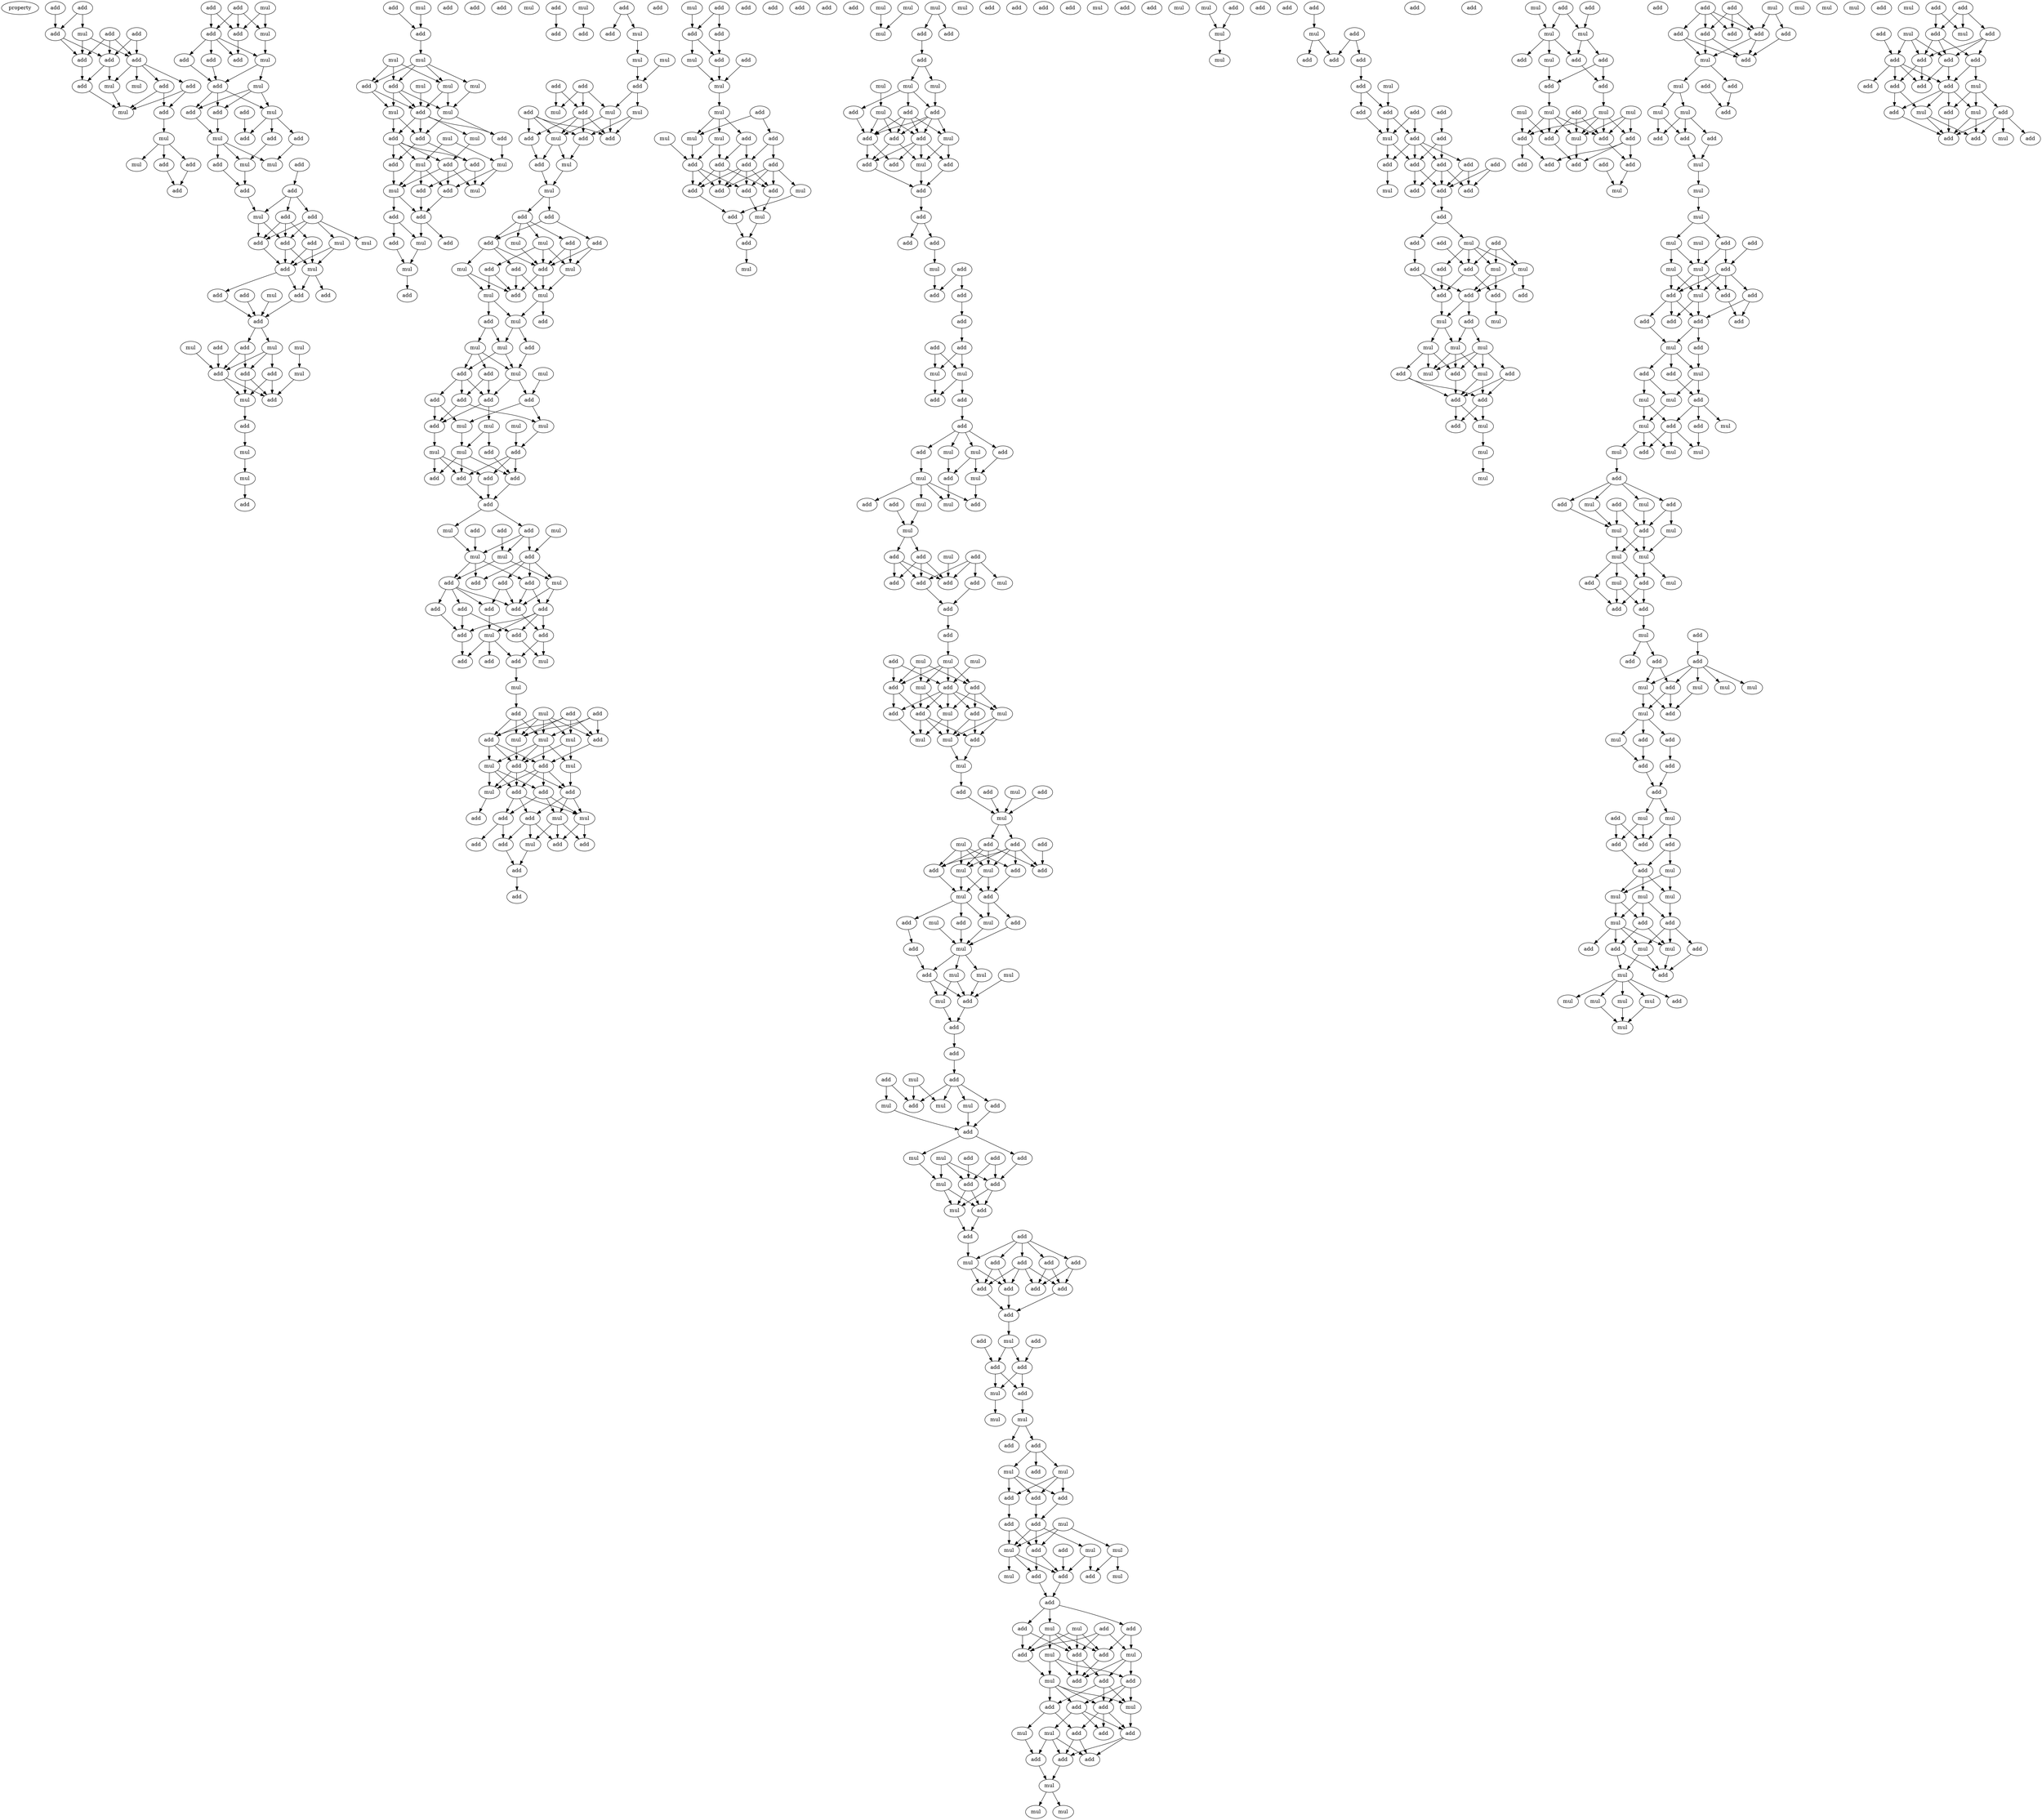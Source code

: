 digraph {
    node [fontcolor=black]
    property [mul=2,lf=1.9]
    0 [ label = add ];
    1 [ label = add ];
    2 [ label = add ];
    3 [ label = add ];
    4 [ label = mul ];
    5 [ label = add ];
    6 [ label = add ];
    7 [ label = add ];
    8 [ label = add ];
    9 [ label = add ];
    10 [ label = mul ];
    11 [ label = add ];
    12 [ label = add ];
    13 [ label = mul ];
    14 [ label = mul ];
    15 [ label = add ];
    16 [ label = mul ];
    17 [ label = mul ];
    18 [ label = add ];
    19 [ label = add ];
    20 [ label = add ];
    21 [ label = add ];
    22 [ label = mul ];
    23 [ label = add ];
    24 [ label = mul ];
    25 [ label = add ];
    26 [ label = add ];
    27 [ label = add ];
    28 [ label = add ];
    29 [ label = add ];
    30 [ label = mul ];
    31 [ label = add ];
    32 [ label = mul ];
    33 [ label = add ];
    34 [ label = add ];
    35 [ label = mul ];
    36 [ label = add ];
    37 [ label = add ];
    38 [ label = add ];
    39 [ label = mul ];
    40 [ label = add ];
    41 [ label = mul ];
    42 [ label = add ];
    43 [ label = add ];
    44 [ label = mul ];
    45 [ label = add ];
    46 [ label = add ];
    47 [ label = add ];
    48 [ label = add ];
    49 [ label = mul ];
    50 [ label = add ];
    51 [ label = mul ];
    52 [ label = mul ];
    53 [ label = add ];
    54 [ label = add ];
    55 [ label = mul ];
    56 [ label = add ];
    57 [ label = add ];
    58 [ label = mul ];
    59 [ label = add ];
    60 [ label = add ];
    61 [ label = add ];
    62 [ label = add ];
    63 [ label = add ];
    64 [ label = mul ];
    65 [ label = mul ];
    66 [ label = mul ];
    67 [ label = add ];
    68 [ label = add ];
    69 [ label = mul ];
    70 [ label = add ];
    71 [ label = add ];
    72 [ label = mul ];
    73 [ label = add ];
    74 [ label = add ];
    75 [ label = mul ];
    76 [ label = add ];
    77 [ label = mul ];
    78 [ label = add ];
    79 [ label = mul ];
    80 [ label = add ];
    81 [ label = add ];
    82 [ label = mul ];
    83 [ label = mul ];
    84 [ label = mul ];
    85 [ label = add ];
    86 [ label = mul ];
    87 [ label = add ];
    88 [ label = mul ];
    89 [ label = mul ];
    90 [ label = add ];
    91 [ label = mul ];
    92 [ label = mul ];
    93 [ label = add ];
    94 [ label = add ];
    95 [ label = add ];
    96 [ label = mul ];
    97 [ label = add ];
    98 [ label = mul ];
    99 [ label = add ];
    100 [ label = mul ];
    101 [ label = add ];
    102 [ label = mul ];
    103 [ label = mul ];
    104 [ label = add ];
    105 [ label = add ];
    106 [ label = add ];
    107 [ label = add ];
    108 [ label = add ];
    109 [ label = add ];
    110 [ label = mul ];
    111 [ label = add ];
    112 [ label = mul ];
    113 [ label = add ];
    114 [ label = add ];
    115 [ label = mul ];
    116 [ label = add ];
    117 [ label = mul ];
    118 [ label = add ];
    119 [ label = add ];
    120 [ label = add ];
    121 [ label = mul ];
    122 [ label = add ];
    123 [ label = mul ];
    124 [ label = mul ];
    125 [ label = add ];
    126 [ label = add ];
    127 [ label = add ];
    128 [ label = add ];
    129 [ label = mul ];
    130 [ label = mul ];
    131 [ label = add ];
    132 [ label = mul ];
    133 [ label = add ];
    134 [ label = add ];
    135 [ label = add ];
    136 [ label = mul ];
    137 [ label = add ];
    138 [ label = mul ];
    139 [ label = mul ];
    140 [ label = add ];
    141 [ label = add ];
    142 [ label = mul ];
    143 [ label = add ];
    144 [ label = add ];
    145 [ label = mul ];
    146 [ label = add ];
    147 [ label = mul ];
    148 [ label = mul ];
    149 [ label = add ];
    150 [ label = add ];
    151 [ label = add ];
    152 [ label = mul ];
    153 [ label = add ];
    154 [ label = mul ];
    155 [ label = add ];
    156 [ label = mul ];
    157 [ label = add ];
    158 [ label = mul ];
    159 [ label = mul ];
    160 [ label = add ];
    161 [ label = mul ];
    162 [ label = add ];
    163 [ label = add ];
    164 [ label = mul ];
    165 [ label = add ];
    166 [ label = add ];
    167 [ label = add ];
    168 [ label = add ];
    169 [ label = mul ];
    170 [ label = add ];
    171 [ label = mul ];
    172 [ label = mul ];
    173 [ label = mul ];
    174 [ label = add ];
    175 [ label = mul ];
    176 [ label = mul ];
    177 [ label = add ];
    178 [ label = add ];
    179 [ label = add ];
    180 [ label = add ];
    181 [ label = add ];
    182 [ label = add ];
    183 [ label = add ];
    184 [ label = mul ];
    185 [ label = mul ];
    186 [ label = add ];
    187 [ label = add ];
    188 [ label = add ];
    189 [ label = mul ];
    190 [ label = mul ];
    191 [ label = add ];
    192 [ label = add ];
    193 [ label = add ];
    194 [ label = add ];
    195 [ label = mul ];
    196 [ label = add ];
    197 [ label = add ];
    198 [ label = add ];
    199 [ label = add ];
    200 [ label = add ];
    201 [ label = mul ];
    202 [ label = add ];
    203 [ label = add ];
    204 [ label = add ];
    205 [ label = add ];
    206 [ label = add ];
    207 [ label = add ];
    208 [ label = mul ];
    209 [ label = mul ];
    210 [ label = mul ];
    211 [ label = add ];
    212 [ label = add ];
    213 [ label = add ];
    214 [ label = add ];
    215 [ label = add ];
    216 [ label = mul ];
    217 [ label = add ];
    218 [ label = mul ];
    219 [ label = mul ];
    220 [ label = mul ];
    221 [ label = add ];
    222 [ label = mul ];
    223 [ label = add ];
    224 [ label = add ];
    225 [ label = add ];
    226 [ label = add ];
    227 [ label = mul ];
    228 [ label = add ];
    229 [ label = mul ];
    230 [ label = add ];
    231 [ label = mul ];
    232 [ label = add ];
    233 [ label = add ];
    234 [ label = add ];
    235 [ label = add ];
    236 [ label = mul ];
    237 [ label = add ];
    238 [ label = add ];
    239 [ label = add ];
    240 [ label = mul ];
    241 [ label = add ];
    242 [ label = add ];
    243 [ label = add ];
    244 [ label = mul ];
    245 [ label = add ];
    246 [ label = add ];
    247 [ label = add ];
    248 [ label = mul ];
    249 [ label = add ];
    250 [ label = mul ];
    251 [ label = add ];
    252 [ label = mul ];
    253 [ label = add ];
    254 [ label = add ];
    255 [ label = mul ];
    256 [ label = mul ];
    257 [ label = add ];
    258 [ label = add ];
    259 [ label = add ];
    260 [ label = add ];
    261 [ label = add ];
    262 [ label = add ];
    263 [ label = mul ];
    264 [ label = add ];
    265 [ label = add ];
    266 [ label = add ];
    267 [ label = mul ];
    268 [ label = add ];
    269 [ label = add ];
    270 [ label = add ];
    271 [ label = mul ];
    272 [ label = add ];
    273 [ label = mul ];
    274 [ label = mul ];
    275 [ label = mul ];
    276 [ label = mul ];
    277 [ label = mul ];
    278 [ label = add ];
    279 [ label = add ];
    280 [ label = add ];
    281 [ label = add ];
    282 [ label = add ];
    283 [ label = mul ];
    284 [ label = mul ];
    285 [ label = mul ];
    286 [ label = add ];
    287 [ label = add ];
    288 [ label = mul ];
    289 [ label = add ];
    290 [ label = add ];
    291 [ label = mul ];
    292 [ label = add ];
    293 [ label = add ];
    294 [ label = add ];
    295 [ label = add ];
    296 [ label = add ];
    297 [ label = mul ];
    298 [ label = add ];
    299 [ label = add ];
    300 [ label = add ];
    301 [ label = add ];
    302 [ label = add ];
    303 [ label = mul ];
    304 [ label = add ];
    305 [ label = add ];
    306 [ label = add ];
    307 [ label = add ];
    308 [ label = add ];
    309 [ label = add ];
    310 [ label = mul ];
    311 [ label = mul ];
    312 [ label = add ];
    313 [ label = add ];
    314 [ label = add ];
    315 [ label = add ];
    316 [ label = add ];
    317 [ label = mul ];
    318 [ label = mul ];
    319 [ label = add ];
    320 [ label = add ];
    321 [ label = mul ];
    322 [ label = mul ];
    323 [ label = add ];
    324 [ label = add ];
    325 [ label = mul ];
    326 [ label = mul ];
    327 [ label = add ];
    328 [ label = mul ];
    329 [ label = add ];
    330 [ label = add ];
    331 [ label = mul ];
    332 [ label = add ];
    333 [ label = add ];
    334 [ label = add ];
    335 [ label = add ];
    336 [ label = add ];
    337 [ label = mul ];
    338 [ label = add ];
    339 [ label = add ];
    340 [ label = mul ];
    341 [ label = mul ];
    342 [ label = mul ];
    343 [ label = add ];
    344 [ label = add ];
    345 [ label = add ];
    346 [ label = add ];
    347 [ label = mul ];
    348 [ label = add ];
    349 [ label = mul ];
    350 [ label = add ];
    351 [ label = mul ];
    352 [ label = add ];
    353 [ label = mul ];
    354 [ label = add ];
    355 [ label = mul ];
    356 [ label = mul ];
    357 [ label = add ];
    358 [ label = add ];
    359 [ label = mul ];
    360 [ label = add ];
    361 [ label = mul ];
    362 [ label = mul ];
    363 [ label = add ];
    364 [ label = add ];
    365 [ label = add ];
    366 [ label = mul ];
    367 [ label = add ];
    368 [ label = mul ];
    369 [ label = add ];
    370 [ label = add ];
    371 [ label = mul ];
    372 [ label = add ];
    373 [ label = add ];
    374 [ label = mul ];
    375 [ label = add ];
    376 [ label = mul ];
    377 [ label = add ];
    378 [ label = mul ];
    379 [ label = add ];
    380 [ label = mul ];
    381 [ label = add ];
    382 [ label = mul ];
    383 [ label = mul ];
    384 [ label = mul ];
    385 [ label = mul ];
    386 [ label = add ];
    387 [ label = add ];
    388 [ label = add ];
    389 [ label = add ];
    390 [ label = add ];
    391 [ label = mul ];
    392 [ label = mul ];
    393 [ label = add ];
    394 [ label = mul ];
    395 [ label = mul ];
    396 [ label = add ];
    397 [ label = add ];
    398 [ label = add ];
    399 [ label = mul ];
    400 [ label = mul ];
    401 [ label = add ];
    402 [ label = add ];
    403 [ label = mul ];
    404 [ label = add ];
    405 [ label = add ];
    406 [ label = add ];
    407 [ label = mul ];
    408 [ label = add ];
    409 [ label = add ];
    410 [ label = add ];
    411 [ label = mul ];
    412 [ label = add ];
    413 [ label = add ];
    414 [ label = add ];
    415 [ label = add ];
    416 [ label = add ];
    417 [ label = add ];
    418 [ label = add ];
    419 [ label = add ];
    420 [ label = add ];
    421 [ label = add ];
    422 [ label = mul ];
    423 [ label = add ];
    424 [ label = add ];
    425 [ label = add ];
    426 [ label = add ];
    427 [ label = mul ];
    428 [ label = add ];
    429 [ label = mul ];
    430 [ label = mul ];
    431 [ label = mul ];
    432 [ label = add ];
    433 [ label = add ];
    434 [ label = mul ];
    435 [ label = add ];
    436 [ label = mul ];
    437 [ label = add ];
    438 [ label = add ];
    439 [ label = add ];
    440 [ label = add ];
    441 [ label = add ];
    442 [ label = mul ];
    443 [ label = mul ];
    444 [ label = mul ];
    445 [ label = add ];
    446 [ label = mul ];
    447 [ label = add ];
    448 [ label = add ];
    449 [ label = add ];
    450 [ label = add ];
    451 [ label = mul ];
    452 [ label = mul ];
    453 [ label = add ];
    454 [ label = add ];
    455 [ label = mul ];
    456 [ label = add ];
    457 [ label = mul ];
    458 [ label = add ];
    459 [ label = add ];
    460 [ label = add ];
    461 [ label = mul ];
    462 [ label = mul ];
    463 [ label = add ];
    464 [ label = add ];
    465 [ label = mul ];
    466 [ label = add ];
    467 [ label = add ];
    468 [ label = mul ];
    469 [ label = add ];
    470 [ label = add ];
    471 [ label = add ];
    472 [ label = add ];
    473 [ label = mul ];
    474 [ label = mul ];
    475 [ label = add ];
    476 [ label = add ];
    477 [ label = add ];
    478 [ label = add ];
    479 [ label = add ];
    480 [ label = mul ];
    481 [ label = mul ];
    482 [ label = mul ];
    483 [ label = add ];
    484 [ label = mul ];
    485 [ label = mul ];
    486 [ label = mul ];
    487 [ label = add ];
    488 [ label = add ];
    489 [ label = add ];
    490 [ label = add ];
    491 [ label = mul ];
    492 [ label = add ];
    493 [ label = add ];
    494 [ label = add ];
    495 [ label = mul ];
    496 [ label = add ];
    497 [ label = add ];
    498 [ label = add ];
    499 [ label = add ];
    500 [ label = add ];
    501 [ label = add ];
    502 [ label = mul ];
    503 [ label = add ];
    504 [ label = add ];
    505 [ label = add ];
    506 [ label = add ];
    507 [ label = add ];
    508 [ label = add ];
    509 [ label = add ];
    510 [ label = add ];
    511 [ label = add ];
    512 [ label = mul ];
    513 [ label = add ];
    514 [ label = add ];
    515 [ label = add ];
    516 [ label = add ];
    517 [ label = mul ];
    518 [ label = add ];
    519 [ label = mul ];
    520 [ label = add ];
    521 [ label = add ];
    522 [ label = mul ];
    523 [ label = add ];
    524 [ label = add ];
    525 [ label = add ];
    526 [ label = add ];
    527 [ label = add ];
    528 [ label = mul ];
    529 [ label = mul ];
    530 [ label = add ];
    531 [ label = mul ];
    532 [ label = mul ];
    533 [ label = mul ];
    534 [ label = add ];
    535 [ label = mul ];
    536 [ label = add ];
    537 [ label = add ];
    538 [ label = mul ];
    539 [ label = add ];
    540 [ label = add ];
    541 [ label = add ];
    542 [ label = add ];
    543 [ label = mul ];
    544 [ label = mul ];
    545 [ label = mul ];
    546 [ label = mul ];
    547 [ label = add ];
    548 [ label = add ];
    549 [ label = mul ];
    550 [ label = mul ];
    551 [ label = add ];
    552 [ label = add ];
    553 [ label = add ];
    554 [ label = mul ];
    555 [ label = add ];
    556 [ label = add ];
    557 [ label = add ];
    558 [ label = mul ];
    559 [ label = mul ];
    560 [ label = mul ];
    561 [ label = mul ];
    562 [ label = mul ];
    563 [ label = add ];
    564 [ label = add ];
    565 [ label = add ];
    566 [ label = add ];
    567 [ label = add ];
    568 [ label = add ];
    569 [ label = add ];
    570 [ label = add ];
    571 [ label = add ];
    572 [ label = mul ];
    573 [ label = add ];
    574 [ label = add ];
    575 [ label = add ];
    576 [ label = mul ];
    577 [ label = add ];
    578 [ label = add ];
    579 [ label = add ];
    580 [ label = add ];
    581 [ label = add ];
    582 [ label = add ];
    583 [ label = mul ];
    584 [ label = add ];
    585 [ label = add ];
    586 [ label = mul ];
    587 [ label = add ];
    588 [ label = mul ];
    589 [ label = mul ];
    590 [ label = add ];
    591 [ label = add ];
    592 [ label = add ];
    593 [ label = mul ];
    594 [ label = mul ];
    595 [ label = mul ];
    596 [ label = add ];
    597 [ label = mul ];
    598 [ label = mul ];
    599 [ label = add ];
    600 [ label = mul ];
    601 [ label = add ];
    602 [ label = mul ];
    603 [ label = mul ];
    604 [ label = add ];
    605 [ label = add ];
    606 [ label = add ];
    607 [ label = add ];
    608 [ label = add ];
    609 [ label = add ];
    610 [ label = add ];
    611 [ label = add ];
    612 [ label = mul ];
    613 [ label = mul ];
    614 [ label = add ];
    615 [ label = add ];
    616 [ label = add ];
    617 [ label = mul ];
    618 [ label = mul ];
    619 [ label = mul ];
    620 [ label = add ];
    621 [ label = mul ];
    622 [ label = add ];
    623 [ label = mul ];
    624 [ label = add ];
    625 [ label = mul ];
    626 [ label = mul ];
    627 [ label = mul ];
    628 [ label = add ];
    629 [ label = mul ];
    630 [ label = mul ];
    631 [ label = add ];
    632 [ label = add ];
    633 [ label = add ];
    634 [ label = add ];
    635 [ label = mul ];
    636 [ label = mul ];
    637 [ label = mul ];
    638 [ label = mul ];
    639 [ label = mul ];
    640 [ label = add ];
    641 [ label = add ];
    642 [ label = mul ];
    643 [ label = add ];
    644 [ label = add ];
    645 [ label = add ];
    646 [ label = mul ];
    647 [ label = add ];
    648 [ label = add ];
    649 [ label = add ];
    650 [ label = add ];
    651 [ label = mul ];
    652 [ label = mul ];
    653 [ label = mul ];
    654 [ label = mul ];
    655 [ label = mul ];
    656 [ label = add ];
    657 [ label = add ];
    658 [ label = add ];
    659 [ label = mul ];
    660 [ label = mul ];
    661 [ label = add ];
    662 [ label = add ];
    663 [ label = add ];
    664 [ label = add ];
    665 [ label = mul ];
    666 [ label = mul ];
    667 [ label = mul ];
    668 [ label = add ];
    669 [ label = add ];
    670 [ label = add ];
    671 [ label = add ];
    672 [ label = mul ];
    673 [ label = mul ];
    674 [ label = mul ];
    675 [ label = mul ];
    676 [ label = add ];
    677 [ label = mul ];
    678 [ label = add ];
    679 [ label = mul ];
    680 [ label = add ];
    681 [ label = add ];
    682 [ label = mul ];
    683 [ label = add ];
    684 [ label = add ];
    685 [ label = mul ];
    686 [ label = mul ];
    687 [ label = mul ];
    688 [ label = mul ];
    689 [ label = mul ];
    690 [ label = add ];
    691 [ label = mul ];
    692 [ label = add ];
    693 [ label = mul ];
    694 [ label = add ];
    695 [ label = add ];
    696 [ label = add ];
    697 [ label = add ];
    698 [ label = mul ];
    699 [ label = mul ];
    700 [ label = add ];
    701 [ label = add ];
    702 [ label = add ];
    703 [ label = add ];
    704 [ label = add ];
    705 [ label = add ];
    706 [ label = add ];
    707 [ label = add ];
    708 [ label = add ];
    709 [ label = mul ];
    710 [ label = add ];
    711 [ label = mul ];
    712 [ label = mul ];
    713 [ label = add ];
    714 [ label = add ];
    715 [ label = mul ];
    716 [ label = add ];
    717 [ label = add ];
    718 [ label = add ];
    0 -> 4 [ name = 0 ];
    0 -> 5 [ name = 1 ];
    1 -> 5 [ name = 2 ];
    2 -> 6 [ name = 3 ];
    2 -> 8 [ name = 4 ];
    3 -> 6 [ name = 5 ];
    3 -> 7 [ name = 6 ];
    3 -> 8 [ name = 7 ];
    4 -> 6 [ name = 8 ];
    4 -> 7 [ name = 9 ];
    5 -> 7 [ name = 10 ];
    5 -> 8 [ name = 11 ];
    6 -> 9 [ name = 12 ];
    6 -> 10 [ name = 13 ];
    6 -> 11 [ name = 14 ];
    6 -> 13 [ name = 15 ];
    7 -> 12 [ name = 16 ];
    8 -> 10 [ name = 17 ];
    8 -> 12 [ name = 18 ];
    9 -> 14 [ name = 19 ];
    9 -> 15 [ name = 20 ];
    10 -> 14 [ name = 21 ];
    11 -> 14 [ name = 22 ];
    11 -> 15 [ name = 23 ];
    12 -> 14 [ name = 24 ];
    15 -> 16 [ name = 25 ];
    16 -> 17 [ name = 26 ];
    16 -> 18 [ name = 27 ];
    16 -> 19 [ name = 28 ];
    18 -> 20 [ name = 29 ];
    19 -> 20 [ name = 30 ];
    21 -> 25 [ name = 31 ];
    21 -> 26 [ name = 32 ];
    22 -> 24 [ name = 33 ];
    22 -> 25 [ name = 34 ];
    23 -> 24 [ name = 35 ];
    23 -> 25 [ name = 36 ];
    23 -> 26 [ name = 37 ];
    24 -> 30 [ name = 38 ];
    25 -> 29 [ name = 39 ];
    26 -> 27 [ name = 40 ];
    26 -> 28 [ name = 41 ];
    26 -> 29 [ name = 42 ];
    26 -> 30 [ name = 43 ];
    27 -> 31 [ name = 44 ];
    28 -> 31 [ name = 45 ];
    30 -> 31 [ name = 46 ];
    30 -> 32 [ name = 47 ];
    31 -> 33 [ name = 48 ];
    31 -> 34 [ name = 49 ];
    31 -> 35 [ name = 50 ];
    32 -> 33 [ name = 51 ];
    32 -> 34 [ name = 52 ];
    32 -> 35 [ name = 53 ];
    33 -> 39 [ name = 54 ];
    34 -> 39 [ name = 55 ];
    35 -> 37 [ name = 56 ];
    35 -> 38 [ name = 57 ];
    35 -> 40 [ name = 58 ];
    36 -> 38 [ name = 59 ];
    37 -> 41 [ name = 60 ];
    39 -> 41 [ name = 61 ];
    39 -> 43 [ name = 62 ];
    39 -> 44 [ name = 63 ];
    40 -> 44 [ name = 64 ];
    41 -> 45 [ name = 65 ];
    42 -> 46 [ name = 66 ];
    43 -> 45 [ name = 67 ];
    45 -> 49 [ name = 68 ];
    46 -> 47 [ name = 69 ];
    46 -> 48 [ name = 70 ];
    46 -> 49 [ name = 71 ];
    47 -> 50 [ name = 72 ];
    47 -> 51 [ name = 73 ];
    47 -> 52 [ name = 74 ];
    47 -> 54 [ name = 75 ];
    48 -> 50 [ name = 76 ];
    48 -> 53 [ name = 77 ];
    48 -> 54 [ name = 78 ];
    49 -> 50 [ name = 79 ];
    49 -> 54 [ name = 80 ];
    50 -> 56 [ name = 81 ];
    51 -> 55 [ name = 82 ];
    51 -> 56 [ name = 83 ];
    53 -> 55 [ name = 84 ];
    53 -> 56 [ name = 85 ];
    54 -> 55 [ name = 86 ];
    54 -> 56 [ name = 87 ];
    55 -> 59 [ name = 88 ];
    55 -> 60 [ name = 89 ];
    56 -> 60 [ name = 90 ];
    56 -> 61 [ name = 91 ];
    57 -> 62 [ name = 92 ];
    58 -> 62 [ name = 93 ];
    60 -> 62 [ name = 94 ];
    61 -> 62 [ name = 95 ];
    62 -> 64 [ name = 96 ];
    62 -> 67 [ name = 97 ];
    63 -> 71 [ name = 98 ];
    64 -> 68 [ name = 99 ];
    64 -> 70 [ name = 100 ];
    64 -> 71 [ name = 101 ];
    65 -> 71 [ name = 102 ];
    66 -> 69 [ name = 103 ];
    67 -> 68 [ name = 104 ];
    67 -> 71 [ name = 105 ];
    68 -> 72 [ name = 106 ];
    68 -> 73 [ name = 107 ];
    69 -> 73 [ name = 108 ];
    70 -> 72 [ name = 109 ];
    70 -> 73 [ name = 110 ];
    71 -> 72 [ name = 111 ];
    71 -> 73 [ name = 112 ];
    72 -> 74 [ name = 113 ];
    74 -> 75 [ name = 114 ];
    75 -> 77 [ name = 115 ];
    76 -> 81 [ name = 116 ];
    77 -> 80 [ name = 117 ];
    79 -> 81 [ name = 118 ];
    81 -> 82 [ name = 119 ];
    82 -> 85 [ name = 120 ];
    82 -> 86 [ name = 121 ];
    82 -> 87 [ name = 122 ];
    82 -> 88 [ name = 123 ];
    83 -> 85 [ name = 124 ];
    83 -> 86 [ name = 125 ];
    83 -> 87 [ name = 126 ];
    84 -> 90 [ name = 127 ];
    85 -> 89 [ name = 128 ];
    85 -> 90 [ name = 129 ];
    85 -> 91 [ name = 130 ];
    86 -> 90 [ name = 131 ];
    86 -> 91 [ name = 132 ];
    87 -> 89 [ name = 133 ];
    87 -> 90 [ name = 134 ];
    88 -> 91 [ name = 135 ];
    89 -> 93 [ name = 136 ];
    89 -> 95 [ name = 137 ];
    90 -> 92 [ name = 138 ];
    90 -> 93 [ name = 139 ];
    90 -> 94 [ name = 140 ];
    90 -> 95 [ name = 141 ];
    91 -> 94 [ name = 142 ];
    91 -> 95 [ name = 143 ];
    92 -> 101 [ name = 144 ];
    93 -> 97 [ name = 145 ];
    93 -> 98 [ name = 146 ];
    93 -> 99 [ name = 147 ];
    93 -> 101 [ name = 148 ];
    94 -> 100 [ name = 149 ];
    95 -> 97 [ name = 150 ];
    95 -> 99 [ name = 151 ];
    96 -> 98 [ name = 152 ];
    96 -> 100 [ name = 153 ];
    97 -> 102 [ name = 154 ];
    98 -> 102 [ name = 155 ];
    98 -> 104 [ name = 156 ];
    98 -> 105 [ name = 157 ];
    99 -> 103 [ name = 158 ];
    99 -> 105 [ name = 159 ];
    100 -> 103 [ name = 160 ];
    100 -> 104 [ name = 161 ];
    101 -> 102 [ name = 162 ];
    101 -> 103 [ name = 163 ];
    101 -> 104 [ name = 164 ];
    102 -> 106 [ name = 165 ];
    102 -> 107 [ name = 166 ];
    104 -> 106 [ name = 167 ];
    105 -> 106 [ name = 168 ];
    106 -> 110 [ name = 169 ];
    106 -> 111 [ name = 170 ];
    107 -> 109 [ name = 171 ];
    107 -> 110 [ name = 172 ];
    109 -> 112 [ name = 173 ];
    110 -> 112 [ name = 174 ];
    112 -> 113 [ name = 175 ];
    116 -> 119 [ name = 176 ];
    117 -> 122 [ name = 177 ];
    118 -> 120 [ name = 178 ];
    118 -> 121 [ name = 179 ];
    121 -> 123 [ name = 180 ];
    123 -> 127 [ name = 181 ];
    124 -> 127 [ name = 182 ];
    125 -> 129 [ name = 183 ];
    125 -> 131 [ name = 184 ];
    126 -> 129 [ name = 185 ];
    126 -> 131 [ name = 186 ];
    126 -> 132 [ name = 187 ];
    127 -> 130 [ name = 188 ];
    127 -> 132 [ name = 189 ];
    128 -> 133 [ name = 190 ];
    128 -> 134 [ name = 191 ];
    128 -> 135 [ name = 192 ];
    128 -> 136 [ name = 193 ];
    130 -> 133 [ name = 194 ];
    130 -> 134 [ name = 195 ];
    131 -> 133 [ name = 196 ];
    131 -> 134 [ name = 197 ];
    131 -> 135 [ name = 198 ];
    131 -> 136 [ name = 199 ];
    132 -> 134 [ name = 200 ];
    132 -> 136 [ name = 201 ];
    133 -> 138 [ name = 202 ];
    135 -> 137 [ name = 203 ];
    136 -> 137 [ name = 204 ];
    136 -> 138 [ name = 205 ];
    137 -> 139 [ name = 206 ];
    138 -> 139 [ name = 207 ];
    139 -> 140 [ name = 208 ];
    139 -> 141 [ name = 209 ];
    140 -> 142 [ name = 210 ];
    140 -> 143 [ name = 211 ];
    140 -> 144 [ name = 212 ];
    140 -> 145 [ name = 213 ];
    141 -> 144 [ name = 214 ];
    141 -> 146 [ name = 215 ];
    142 -> 148 [ name = 216 ];
    142 -> 149 [ name = 217 ];
    142 -> 150 [ name = 218 ];
    143 -> 148 [ name = 219 ];
    143 -> 150 [ name = 220 ];
    144 -> 147 [ name = 221 ];
    144 -> 150 [ name = 222 ];
    144 -> 151 [ name = 223 ];
    145 -> 150 [ name = 224 ];
    146 -> 148 [ name = 225 ];
    146 -> 150 [ name = 226 ];
    147 -> 153 [ name = 227 ];
    147 -> 154 [ name = 228 ];
    148 -> 152 [ name = 229 ];
    149 -> 153 [ name = 230 ];
    149 -> 154 [ name = 231 ];
    150 -> 152 [ name = 232 ];
    150 -> 153 [ name = 233 ];
    151 -> 152 [ name = 234 ];
    151 -> 153 [ name = 235 ];
    152 -> 156 [ name = 236 ];
    152 -> 157 [ name = 237 ];
    154 -> 155 [ name = 238 ];
    154 -> 156 [ name = 239 ];
    155 -> 158 [ name = 240 ];
    155 -> 159 [ name = 241 ];
    156 -> 158 [ name = 242 ];
    156 -> 160 [ name = 243 ];
    158 -> 162 [ name = 244 ];
    158 -> 164 [ name = 245 ];
    159 -> 162 [ name = 246 ];
    159 -> 163 [ name = 247 ];
    159 -> 164 [ name = 248 ];
    160 -> 164 [ name = 249 ];
    161 -> 166 [ name = 250 ];
    162 -> 165 [ name = 251 ];
    162 -> 167 [ name = 252 ];
    162 -> 168 [ name = 253 ];
    163 -> 167 [ name = 254 ];
    163 -> 168 [ name = 255 ];
    164 -> 166 [ name = 256 ];
    164 -> 168 [ name = 257 ];
    165 -> 170 [ name = 258 ];
    165 -> 171 [ name = 259 ];
    166 -> 171 [ name = 260 ];
    166 -> 173 [ name = 261 ];
    167 -> 170 [ name = 262 ];
    167 -> 173 [ name = 263 ];
    168 -> 170 [ name = 264 ];
    168 -> 172 [ name = 265 ];
    169 -> 174 [ name = 266 ];
    170 -> 176 [ name = 267 ];
    171 -> 175 [ name = 268 ];
    172 -> 175 [ name = 269 ];
    172 -> 177 [ name = 270 ];
    173 -> 174 [ name = 271 ];
    174 -> 178 [ name = 272 ];
    174 -> 179 [ name = 273 ];
    174 -> 181 [ name = 274 ];
    175 -> 179 [ name = 275 ];
    175 -> 180 [ name = 276 ];
    175 -> 181 [ name = 277 ];
    176 -> 178 [ name = 278 ];
    176 -> 180 [ name = 279 ];
    176 -> 181 [ name = 280 ];
    177 -> 179 [ name = 281 ];
    178 -> 182 [ name = 282 ];
    179 -> 182 [ name = 283 ];
    181 -> 182 [ name = 284 ];
    182 -> 185 [ name = 285 ];
    182 -> 186 [ name = 286 ];
    183 -> 190 [ name = 287 ];
    184 -> 188 [ name = 288 ];
    185 -> 190 [ name = 289 ];
    186 -> 188 [ name = 290 ];
    186 -> 189 [ name = 291 ];
    186 -> 190 [ name = 292 ];
    187 -> 189 [ name = 293 ];
    188 -> 192 [ name = 294 ];
    188 -> 193 [ name = 295 ];
    188 -> 194 [ name = 296 ];
    188 -> 195 [ name = 297 ];
    189 -> 191 [ name = 298 ];
    189 -> 195 [ name = 299 ];
    190 -> 191 [ name = 300 ];
    190 -> 192 [ name = 301 ];
    190 -> 194 [ name = 302 ];
    191 -> 196 [ name = 303 ];
    191 -> 197 [ name = 304 ];
    191 -> 198 [ name = 305 ];
    191 -> 199 [ name = 306 ];
    192 -> 196 [ name = 307 ];
    192 -> 200 [ name = 308 ];
    193 -> 196 [ name = 309 ];
    193 -> 199 [ name = 310 ];
    195 -> 196 [ name = 311 ];
    195 -> 200 [ name = 312 ];
    196 -> 202 [ name = 313 ];
    197 -> 203 [ name = 314 ];
    197 -> 204 [ name = 315 ];
    198 -> 204 [ name = 316 ];
    199 -> 201 [ name = 317 ];
    200 -> 201 [ name = 318 ];
    200 -> 202 [ name = 319 ];
    200 -> 203 [ name = 320 ];
    200 -> 204 [ name = 321 ];
    201 -> 205 [ name = 322 ];
    201 -> 206 [ name = 323 ];
    201 -> 207 [ name = 324 ];
    202 -> 206 [ name = 325 ];
    202 -> 208 [ name = 326 ];
    203 -> 208 [ name = 327 ];
    204 -> 207 [ name = 328 ];
    206 -> 209 [ name = 329 ];
    209 -> 213 [ name = 330 ];
    210 -> 215 [ name = 331 ];
    210 -> 216 [ name = 332 ];
    210 -> 217 [ name = 333 ];
    210 -> 218 [ name = 334 ];
    210 -> 219 [ name = 335 ];
    212 -> 215 [ name = 336 ];
    212 -> 217 [ name = 337 ];
    212 -> 218 [ name = 338 ];
    212 -> 219 [ name = 339 ];
    213 -> 215 [ name = 340 ];
    213 -> 216 [ name = 341 ];
    213 -> 218 [ name = 342 ];
    214 -> 216 [ name = 343 ];
    214 -> 217 [ name = 344 ];
    214 -> 218 [ name = 345 ];
    215 -> 221 [ name = 346 ];
    215 -> 222 [ name = 347 ];
    215 -> 223 [ name = 348 ];
    216 -> 220 [ name = 349 ];
    216 -> 221 [ name = 350 ];
    216 -> 222 [ name = 351 ];
    216 -> 223 [ name = 352 ];
    217 -> 221 [ name = 353 ];
    218 -> 223 [ name = 354 ];
    219 -> 220 [ name = 355 ];
    219 -> 223 [ name = 356 ];
    220 -> 224 [ name = 357 ];
    221 -> 224 [ name = 358 ];
    221 -> 225 [ name = 359 ];
    221 -> 226 [ name = 360 ];
    221 -> 227 [ name = 361 ];
    222 -> 225 [ name = 362 ];
    222 -> 226 [ name = 363 ];
    222 -> 227 [ name = 364 ];
    223 -> 224 [ name = 365 ];
    223 -> 225 [ name = 366 ];
    223 -> 227 [ name = 367 ];
    224 -> 229 [ name = 368 ];
    224 -> 231 [ name = 369 ];
    224 -> 232 [ name = 370 ];
    225 -> 228 [ name = 371 ];
    225 -> 231 [ name = 372 ];
    225 -> 232 [ name = 373 ];
    226 -> 228 [ name = 374 ];
    226 -> 229 [ name = 375 ];
    226 -> 231 [ name = 376 ];
    227 -> 230 [ name = 377 ];
    228 -> 233 [ name = 378 ];
    228 -> 234 [ name = 379 ];
    229 -> 235 [ name = 380 ];
    229 -> 236 [ name = 381 ];
    229 -> 237 [ name = 382 ];
    231 -> 235 [ name = 383 ];
    231 -> 237 [ name = 384 ];
    232 -> 234 [ name = 385 ];
    232 -> 235 [ name = 386 ];
    232 -> 236 [ name = 387 ];
    234 -> 238 [ name = 388 ];
    236 -> 238 [ name = 389 ];
    238 -> 241 [ name = 390 ];
    239 -> 242 [ name = 391 ];
    239 -> 243 [ name = 392 ];
    240 -> 243 [ name = 393 ];
    242 -> 245 [ name = 394 ];
    243 -> 244 [ name = 395 ];
    243 -> 245 [ name = 396 ];
    244 -> 248 [ name = 397 ];
    245 -> 248 [ name = 398 ];
    247 -> 248 [ name = 399 ];
    248 -> 250 [ name = 400 ];
    250 -> 252 [ name = 401 ];
    250 -> 254 [ name = 402 ];
    250 -> 255 [ name = 403 ];
    251 -> 253 [ name = 404 ];
    251 -> 255 [ name = 405 ];
    252 -> 258 [ name = 406 ];
    252 -> 259 [ name = 407 ];
    253 -> 257 [ name = 408 ];
    253 -> 260 [ name = 409 ];
    254 -> 257 [ name = 410 ];
    254 -> 258 [ name = 411 ];
    255 -> 259 [ name = 412 ];
    256 -> 259 [ name = 413 ];
    257 -> 261 [ name = 414 ];
    257 -> 262 [ name = 415 ];
    257 -> 264 [ name = 416 ];
    257 -> 265 [ name = 417 ];
    258 -> 261 [ name = 418 ];
    258 -> 262 [ name = 419 ];
    258 -> 265 [ name = 420 ];
    259 -> 261 [ name = 421 ];
    259 -> 262 [ name = 422 ];
    259 -> 264 [ name = 423 ];
    260 -> 261 [ name = 424 ];
    260 -> 263 [ name = 425 ];
    260 -> 264 [ name = 426 ];
    260 -> 265 [ name = 427 ];
    262 -> 266 [ name = 428 ];
    263 -> 266 [ name = 429 ];
    264 -> 267 [ name = 430 ];
    265 -> 267 [ name = 431 ];
    266 -> 268 [ name = 432 ];
    267 -> 268 [ name = 433 ];
    268 -> 271 [ name = 434 ];
    273 -> 275 [ name = 435 ];
    274 -> 275 [ name = 436 ];
    276 -> 279 [ name = 437 ];
    276 -> 280 [ name = 438 ];
    279 -> 282 [ name = 439 ];
    282 -> 283 [ name = 440 ];
    282 -> 284 [ name = 441 ];
    283 -> 287 [ name = 442 ];
    284 -> 286 [ name = 443 ];
    284 -> 287 [ name = 444 ];
    284 -> 289 [ name = 445 ];
    285 -> 288 [ name = 446 ];
    286 -> 293 [ name = 447 ];
    287 -> 290 [ name = 448 ];
    287 -> 291 [ name = 449 ];
    287 -> 292 [ name = 450 ];
    287 -> 293 [ name = 451 ];
    288 -> 290 [ name = 452 ];
    288 -> 292 [ name = 453 ];
    288 -> 293 [ name = 454 ];
    289 -> 290 [ name = 455 ];
    289 -> 291 [ name = 456 ];
    289 -> 292 [ name = 457 ];
    289 -> 293 [ name = 458 ];
    290 -> 294 [ name = 459 ];
    290 -> 297 [ name = 460 ];
    291 -> 296 [ name = 461 ];
    291 -> 297 [ name = 462 ];
    292 -> 294 [ name = 463 ];
    292 -> 295 [ name = 464 ];
    292 -> 296 [ name = 465 ];
    292 -> 297 [ name = 466 ];
    293 -> 294 [ name = 467 ];
    293 -> 295 [ name = 468 ];
    294 -> 298 [ name = 469 ];
    296 -> 298 [ name = 470 ];
    297 -> 298 [ name = 471 ];
    298 -> 299 [ name = 472 ];
    299 -> 300 [ name = 473 ];
    299 -> 301 [ name = 474 ];
    301 -> 303 [ name = 475 ];
    302 -> 304 [ name = 476 ];
    302 -> 305 [ name = 477 ];
    303 -> 305 [ name = 478 ];
    304 -> 306 [ name = 479 ];
    306 -> 307 [ name = 480 ];
    307 -> 310 [ name = 481 ];
    307 -> 311 [ name = 482 ];
    308 -> 310 [ name = 483 ];
    308 -> 311 [ name = 484 ];
    310 -> 314 [ name = 485 ];
    311 -> 312 [ name = 486 ];
    311 -> 314 [ name = 487 ];
    312 -> 315 [ name = 488 ];
    315 -> 316 [ name = 489 ];
    315 -> 317 [ name = 490 ];
    315 -> 318 [ name = 491 ];
    315 -> 319 [ name = 492 ];
    316 -> 322 [ name = 493 ];
    317 -> 320 [ name = 494 ];
    318 -> 320 [ name = 495 ];
    318 -> 321 [ name = 496 ];
    319 -> 321 [ name = 497 ];
    320 -> 325 [ name = 498 ];
    321 -> 324 [ name = 499 ];
    322 -> 324 [ name = 500 ];
    322 -> 325 [ name = 501 ];
    322 -> 326 [ name = 502 ];
    322 -> 327 [ name = 503 ];
    323 -> 328 [ name = 504 ];
    326 -> 328 [ name = 505 ];
    328 -> 329 [ name = 506 ];
    328 -> 330 [ name = 507 ];
    329 -> 334 [ name = 508 ];
    329 -> 335 [ name = 509 ];
    329 -> 336 [ name = 510 ];
    330 -> 334 [ name = 511 ];
    330 -> 335 [ name = 512 ];
    330 -> 336 [ name = 513 ];
    331 -> 336 [ name = 514 ];
    332 -> 333 [ name = 515 ];
    332 -> 334 [ name = 516 ];
    332 -> 336 [ name = 517 ];
    332 -> 337 [ name = 518 ];
    333 -> 338 [ name = 519 ];
    334 -> 338 [ name = 520 ];
    338 -> 339 [ name = 521 ];
    339 -> 342 [ name = 522 ];
    340 -> 344 [ name = 523 ];
    340 -> 346 [ name = 524 ];
    340 -> 347 [ name = 525 ];
    341 -> 345 [ name = 526 ];
    342 -> 344 [ name = 527 ];
    342 -> 345 [ name = 528 ];
    342 -> 346 [ name = 529 ];
    342 -> 347 [ name = 530 ];
    343 -> 344 [ name = 531 ];
    343 -> 345 [ name = 532 ];
    344 -> 348 [ name = 533 ];
    344 -> 352 [ name = 534 ];
    345 -> 348 [ name = 535 ];
    345 -> 349 [ name = 536 ];
    345 -> 350 [ name = 537 ];
    345 -> 351 [ name = 538 ];
    345 -> 352 [ name = 539 ];
    346 -> 349 [ name = 540 ];
    346 -> 350 [ name = 541 ];
    346 -> 351 [ name = 542 ];
    347 -> 349 [ name = 543 ];
    347 -> 352 [ name = 544 ];
    348 -> 353 [ name = 545 ];
    349 -> 353 [ name = 546 ];
    349 -> 355 [ name = 547 ];
    350 -> 354 [ name = 548 ];
    350 -> 355 [ name = 549 ];
    351 -> 354 [ name = 550 ];
    351 -> 355 [ name = 551 ];
    352 -> 353 [ name = 552 ];
    352 -> 354 [ name = 553 ];
    352 -> 355 [ name = 554 ];
    354 -> 356 [ name = 555 ];
    355 -> 356 [ name = 556 ];
    356 -> 357 [ name = 557 ];
    357 -> 361 [ name = 558 ];
    358 -> 361 [ name = 559 ];
    359 -> 361 [ name = 560 ];
    360 -> 361 [ name = 561 ];
    361 -> 363 [ name = 562 ];
    361 -> 364 [ name = 563 ];
    362 -> 366 [ name = 564 ];
    362 -> 367 [ name = 565 ];
    362 -> 368 [ name = 566 ];
    362 -> 369 [ name = 567 ];
    363 -> 366 [ name = 568 ];
    363 -> 367 [ name = 569 ];
    363 -> 368 [ name = 570 ];
    363 -> 369 [ name = 571 ];
    363 -> 370 [ name = 572 ];
    364 -> 366 [ name = 573 ];
    364 -> 367 [ name = 574 ];
    364 -> 368 [ name = 575 ];
    364 -> 370 [ name = 576 ];
    365 -> 370 [ name = 577 ];
    366 -> 371 [ name = 578 ];
    366 -> 372 [ name = 579 ];
    367 -> 371 [ name = 580 ];
    368 -> 371 [ name = 581 ];
    368 -> 372 [ name = 582 ];
    369 -> 372 [ name = 583 ];
    371 -> 375 [ name = 584 ];
    371 -> 376 [ name = 585 ];
    371 -> 377 [ name = 586 ];
    372 -> 373 [ name = 587 ];
    372 -> 376 [ name = 588 ];
    373 -> 378 [ name = 589 ];
    374 -> 378 [ name = 590 ];
    375 -> 378 [ name = 591 ];
    376 -> 378 [ name = 592 ];
    377 -> 379 [ name = 593 ];
    378 -> 381 [ name = 594 ];
    378 -> 382 [ name = 595 ];
    378 -> 384 [ name = 596 ];
    379 -> 381 [ name = 597 ];
    381 -> 385 [ name = 598 ];
    381 -> 386 [ name = 599 ];
    382 -> 386 [ name = 600 ];
    383 -> 386 [ name = 601 ];
    384 -> 385 [ name = 602 ];
    384 -> 386 [ name = 603 ];
    385 -> 387 [ name = 604 ];
    386 -> 387 [ name = 605 ];
    387 -> 388 [ name = 606 ];
    388 -> 389 [ name = 607 ];
    389 -> 393 [ name = 608 ];
    389 -> 394 [ name = 609 ];
    389 -> 395 [ name = 610 ];
    389 -> 396 [ name = 611 ];
    390 -> 392 [ name = 612 ];
    390 -> 393 [ name = 613 ];
    391 -> 393 [ name = 614 ];
    391 -> 395 [ name = 615 ];
    392 -> 397 [ name = 616 ];
    394 -> 397 [ name = 617 ];
    396 -> 397 [ name = 618 ];
    397 -> 400 [ name = 619 ];
    397 -> 402 [ name = 620 ];
    398 -> 405 [ name = 621 ];
    399 -> 403 [ name = 622 ];
    399 -> 404 [ name = 623 ];
    399 -> 405 [ name = 624 ];
    400 -> 403 [ name = 625 ];
    401 -> 404 [ name = 626 ];
    401 -> 405 [ name = 627 ];
    402 -> 404 [ name = 628 ];
    403 -> 406 [ name = 629 ];
    403 -> 407 [ name = 630 ];
    404 -> 406 [ name = 631 ];
    404 -> 407 [ name = 632 ];
    405 -> 406 [ name = 633 ];
    405 -> 407 [ name = 634 ];
    406 -> 409 [ name = 635 ];
    407 -> 409 [ name = 636 ];
    408 -> 410 [ name = 637 ];
    408 -> 411 [ name = 638 ];
    408 -> 412 [ name = 639 ];
    408 -> 413 [ name = 640 ];
    408 -> 414 [ name = 641 ];
    409 -> 411 [ name = 642 ];
    410 -> 415 [ name = 643 ];
    410 -> 418 [ name = 644 ];
    411 -> 415 [ name = 645 ];
    411 -> 418 [ name = 646 ];
    412 -> 416 [ name = 647 ];
    412 -> 417 [ name = 648 ];
    413 -> 415 [ name = 649 ];
    413 -> 416 [ name = 650 ];
    413 -> 417 [ name = 651 ];
    413 -> 418 [ name = 652 ];
    414 -> 416 [ name = 653 ];
    414 -> 417 [ name = 654 ];
    415 -> 419 [ name = 655 ];
    416 -> 419 [ name = 656 ];
    418 -> 419 [ name = 657 ];
    419 -> 422 [ name = 658 ];
    420 -> 425 [ name = 659 ];
    422 -> 424 [ name = 660 ];
    422 -> 425 [ name = 661 ];
    423 -> 424 [ name = 662 ];
    424 -> 427 [ name = 663 ];
    424 -> 428 [ name = 664 ];
    425 -> 427 [ name = 665 ];
    425 -> 428 [ name = 666 ];
    427 -> 430 [ name = 667 ];
    428 -> 431 [ name = 668 ];
    431 -> 432 [ name = 669 ];
    431 -> 433 [ name = 670 ];
    433 -> 434 [ name = 671 ];
    433 -> 435 [ name = 672 ];
    433 -> 436 [ name = 673 ];
    434 -> 437 [ name = 674 ];
    434 -> 438 [ name = 675 ];
    434 -> 439 [ name = 676 ];
    436 -> 437 [ name = 677 ];
    436 -> 438 [ name = 678 ];
    436 -> 439 [ name = 679 ];
    437 -> 440 [ name = 680 ];
    438 -> 441 [ name = 681 ];
    439 -> 440 [ name = 682 ];
    440 -> 443 [ name = 683 ];
    440 -> 445 [ name = 684 ];
    440 -> 446 [ name = 685 ];
    441 -> 443 [ name = 686 ];
    441 -> 445 [ name = 687 ];
    442 -> 443 [ name = 688 ];
    442 -> 444 [ name = 689 ];
    442 -> 445 [ name = 690 ];
    443 -> 448 [ name = 691 ];
    443 -> 450 [ name = 692 ];
    443 -> 451 [ name = 693 ];
    444 -> 449 [ name = 694 ];
    444 -> 452 [ name = 695 ];
    445 -> 448 [ name = 696 ];
    445 -> 450 [ name = 697 ];
    446 -> 448 [ name = 698 ];
    446 -> 449 [ name = 699 ];
    447 -> 448 [ name = 700 ];
    448 -> 453 [ name = 701 ];
    450 -> 453 [ name = 702 ];
    453 -> 454 [ name = 703 ];
    453 -> 456 [ name = 704 ];
    453 -> 457 [ name = 705 ];
    454 -> 460 [ name = 706 ];
    454 -> 463 [ name = 707 ];
    455 -> 459 [ name = 708 ];
    455 -> 460 [ name = 709 ];
    455 -> 463 [ name = 710 ];
    456 -> 459 [ name = 711 ];
    456 -> 462 [ name = 712 ];
    457 -> 459 [ name = 713 ];
    457 -> 460 [ name = 714 ];
    457 -> 461 [ name = 715 ];
    457 -> 463 [ name = 716 ];
    458 -> 460 [ name = 717 ];
    458 -> 462 [ name = 718 ];
    458 -> 463 [ name = 719 ];
    459 -> 466 [ name = 720 ];
    460 -> 465 [ name = 721 ];
    461 -> 465 [ name = 722 ];
    461 -> 466 [ name = 723 ];
    461 -> 467 [ name = 724 ];
    462 -> 464 [ name = 725 ];
    462 -> 466 [ name = 726 ];
    462 -> 467 [ name = 727 ];
    463 -> 464 [ name = 728 ];
    463 -> 466 [ name = 729 ];
    464 -> 468 [ name = 730 ];
    464 -> 470 [ name = 731 ];
    464 -> 471 [ name = 732 ];
    465 -> 468 [ name = 733 ];
    465 -> 469 [ name = 734 ];
    465 -> 470 [ name = 735 ];
    465 -> 471 [ name = 736 ];
    467 -> 468 [ name = 737 ];
    467 -> 469 [ name = 738 ];
    467 -> 471 [ name = 739 ];
    468 -> 472 [ name = 740 ];
    469 -> 472 [ name = 741 ];
    469 -> 474 [ name = 742 ];
    469 -> 475 [ name = 743 ];
    470 -> 473 [ name = 744 ];
    470 -> 476 [ name = 745 ];
    471 -> 472 [ name = 746 ];
    471 -> 475 [ name = 747 ];
    471 -> 476 [ name = 748 ];
    472 -> 477 [ name = 749 ];
    472 -> 478 [ name = 750 ];
    473 -> 479 [ name = 751 ];
    474 -> 477 [ name = 752 ];
    474 -> 478 [ name = 753 ];
    474 -> 479 [ name = 754 ];
    476 -> 477 [ name = 755 ];
    476 -> 478 [ name = 756 ];
    478 -> 480 [ name = 757 ];
    479 -> 480 [ name = 758 ];
    480 -> 481 [ name = 759 ];
    480 -> 484 [ name = 760 ];
    482 -> 485 [ name = 761 ];
    483 -> 485 [ name = 762 ];
    485 -> 486 [ name = 763 ];
    489 -> 491 [ name = 764 ];
    490 -> 492 [ name = 765 ];
    490 -> 494 [ name = 766 ];
    491 -> 492 [ name = 767 ];
    491 -> 493 [ name = 768 ];
    494 -> 496 [ name = 769 ];
    495 -> 500 [ name = 770 ];
    496 -> 497 [ name = 771 ];
    496 -> 500 [ name = 772 ];
    497 -> 502 [ name = 773 ];
    498 -> 501 [ name = 774 ];
    498 -> 502 [ name = 775 ];
    499 -> 503 [ name = 776 ];
    500 -> 501 [ name = 777 ];
    500 -> 502 [ name = 778 ];
    501 -> 504 [ name = 779 ];
    501 -> 505 [ name = 780 ];
    501 -> 507 [ name = 781 ];
    501 -> 508 [ name = 782 ];
    502 -> 507 [ name = 783 ];
    502 -> 508 [ name = 784 ];
    503 -> 505 [ name = 785 ];
    503 -> 508 [ name = 786 ];
    504 -> 510 [ name = 787 ];
    504 -> 511 [ name = 788 ];
    505 -> 509 [ name = 789 ];
    505 -> 510 [ name = 790 ];
    505 -> 511 [ name = 791 ];
    506 -> 510 [ name = 792 ];
    506 -> 511 [ name = 793 ];
    507 -> 512 [ name = 794 ];
    508 -> 509 [ name = 795 ];
    508 -> 511 [ name = 796 ];
    511 -> 513 [ name = 797 ];
    513 -> 515 [ name = 798 ];
    513 -> 517 [ name = 799 ];
    514 -> 519 [ name = 800 ];
    514 -> 521 [ name = 801 ];
    514 -> 522 [ name = 802 ];
    515 -> 518 [ name = 803 ];
    516 -> 521 [ name = 804 ];
    517 -> 519 [ name = 805 ];
    517 -> 520 [ name = 806 ];
    517 -> 521 [ name = 807 ];
    517 -> 522 [ name = 808 ];
    518 -> 525 [ name = 809 ];
    518 -> 526 [ name = 810 ];
    519 -> 524 [ name = 811 ];
    519 -> 525 [ name = 812 ];
    520 -> 526 [ name = 813 ];
    521 -> 523 [ name = 814 ];
    521 -> 526 [ name = 815 ];
    522 -> 523 [ name = 816 ];
    522 -> 525 [ name = 817 ];
    523 -> 529 [ name = 818 ];
    525 -> 527 [ name = 819 ];
    525 -> 528 [ name = 820 ];
    526 -> 528 [ name = 821 ];
    527 -> 531 [ name = 822 ];
    527 -> 533 [ name = 823 ];
    528 -> 531 [ name = 824 ];
    528 -> 532 [ name = 825 ];
    531 -> 535 [ name = 826 ];
    531 -> 536 [ name = 827 ];
    531 -> 538 [ name = 828 ];
    532 -> 534 [ name = 829 ];
    532 -> 536 [ name = 830 ];
    532 -> 538 [ name = 831 ];
    533 -> 535 [ name = 832 ];
    533 -> 536 [ name = 833 ];
    533 -> 537 [ name = 834 ];
    533 -> 538 [ name = 835 ];
    534 -> 539 [ name = 836 ];
    534 -> 540 [ name = 837 ];
    535 -> 539 [ name = 838 ];
    535 -> 540 [ name = 839 ];
    536 -> 539 [ name = 840 ];
    537 -> 539 [ name = 841 ];
    537 -> 540 [ name = 842 ];
    539 -> 541 [ name = 843 ];
    539 -> 543 [ name = 844 ];
    540 -> 541 [ name = 845 ];
    540 -> 543 [ name = 846 ];
    543 -> 544 [ name = 847 ];
    544 -> 545 [ name = 848 ];
    546 -> 550 [ name = 849 ];
    547 -> 549 [ name = 850 ];
    548 -> 549 [ name = 851 ];
    548 -> 550 [ name = 852 ];
    549 -> 551 [ name = 853 ];
    549 -> 553 [ name = 854 ];
    550 -> 552 [ name = 855 ];
    550 -> 553 [ name = 856 ];
    550 -> 554 [ name = 857 ];
    551 -> 555 [ name = 858 ];
    551 -> 556 [ name = 859 ];
    553 -> 556 [ name = 860 ];
    554 -> 555 [ name = 861 ];
    555 -> 559 [ name = 862 ];
    556 -> 561 [ name = 863 ];
    557 -> 562 [ name = 864 ];
    557 -> 565 [ name = 865 ];
    557 -> 566 [ name = 866 ];
    558 -> 563 [ name = 867 ];
    558 -> 566 [ name = 868 ];
    559 -> 562 [ name = 869 ];
    559 -> 563 [ name = 870 ];
    559 -> 565 [ name = 871 ];
    559 -> 566 [ name = 872 ];
    560 -> 562 [ name = 873 ];
    560 -> 564 [ name = 874 ];
    560 -> 565 [ name = 875 ];
    561 -> 562 [ name = 876 ];
    561 -> 563 [ name = 877 ];
    561 -> 564 [ name = 878 ];
    561 -> 565 [ name = 879 ];
    562 -> 569 [ name = 880 ];
    563 -> 570 [ name = 881 ];
    563 -> 571 [ name = 882 ];
    564 -> 568 [ name = 883 ];
    564 -> 569 [ name = 884 ];
    564 -> 571 [ name = 885 ];
    565 -> 568 [ name = 886 ];
    566 -> 569 [ name = 887 ];
    567 -> 572 [ name = 888 ];
    568 -> 572 [ name = 889 ];
    574 -> 577 [ name = 890 ];
    574 -> 579 [ name = 891 ];
    574 -> 580 [ name = 892 ];
    575 -> 577 [ name = 893 ];
    575 -> 578 [ name = 894 ];
    575 -> 579 [ name = 895 ];
    575 -> 580 [ name = 896 ];
    576 -> 579 [ name = 897 ];
    576 -> 581 [ name = 898 ];
    578 -> 582 [ name = 899 ];
    578 -> 583 [ name = 900 ];
    579 -> 582 [ name = 901 ];
    579 -> 583 [ name = 902 ];
    580 -> 582 [ name = 903 ];
    580 -> 583 [ name = 904 ];
    581 -> 582 [ name = 905 ];
    583 -> 585 [ name = 906 ];
    583 -> 586 [ name = 907 ];
    584 -> 587 [ name = 908 ];
    585 -> 587 [ name = 909 ];
    586 -> 588 [ name = 910 ];
    586 -> 589 [ name = 911 ];
    588 -> 591 [ name = 912 ];
    588 -> 592 [ name = 913 ];
    589 -> 590 [ name = 914 ];
    589 -> 591 [ name = 915 ];
    589 -> 592 [ name = 916 ];
    590 -> 593 [ name = 917 ];
    591 -> 593 [ name = 918 ];
    593 -> 594 [ name = 919 ];
    594 -> 595 [ name = 920 ];
    595 -> 596 [ name = 921 ];
    595 -> 597 [ name = 922 ];
    596 -> 601 [ name = 923 ];
    596 -> 602 [ name = 924 ];
    597 -> 600 [ name = 925 ];
    597 -> 602 [ name = 926 ];
    598 -> 602 [ name = 927 ];
    599 -> 601 [ name = 928 ];
    600 -> 603 [ name = 929 ];
    600 -> 604 [ name = 930 ];
    601 -> 603 [ name = 931 ];
    601 -> 604 [ name = 932 ];
    601 -> 605 [ name = 933 ];
    601 -> 606 [ name = 934 ];
    602 -> 603 [ name = 935 ];
    602 -> 604 [ name = 936 ];
    602 -> 605 [ name = 937 ];
    603 -> 607 [ name = 938 ];
    603 -> 609 [ name = 939 ];
    604 -> 607 [ name = 940 ];
    604 -> 608 [ name = 941 ];
    604 -> 609 [ name = 942 ];
    605 -> 610 [ name = 943 ];
    606 -> 607 [ name = 944 ];
    606 -> 610 [ name = 945 ];
    607 -> 611 [ name = 946 ];
    607 -> 612 [ name = 947 ];
    608 -> 612 [ name = 948 ];
    611 -> 613 [ name = 949 ];
    612 -> 613 [ name = 950 ];
    612 -> 614 [ name = 951 ];
    612 -> 615 [ name = 952 ];
    613 -> 616 [ name = 953 ];
    613 -> 618 [ name = 954 ];
    614 -> 616 [ name = 955 ];
    615 -> 617 [ name = 956 ];
    615 -> 618 [ name = 957 ];
    616 -> 619 [ name = 958 ];
    616 -> 620 [ name = 959 ];
    616 -> 622 [ name = 960 ];
    617 -> 620 [ name = 961 ];
    617 -> 621 [ name = 962 ];
    618 -> 621 [ name = 963 ];
    620 -> 623 [ name = 964 ];
    620 -> 624 [ name = 965 ];
    620 -> 626 [ name = 966 ];
    621 -> 623 [ name = 967 ];
    621 -> 624 [ name = 968 ];
    621 -> 627 [ name = 969 ];
    622 -> 626 [ name = 970 ];
    627 -> 628 [ name = 971 ];
    628 -> 629 [ name = 972 ];
    628 -> 630 [ name = 973 ];
    628 -> 631 [ name = 974 ];
    628 -> 632 [ name = 975 ];
    629 -> 635 [ name = 976 ];
    630 -> 634 [ name = 977 ];
    631 -> 634 [ name = 978 ];
    631 -> 636 [ name = 979 ];
    632 -> 635 [ name = 980 ];
    633 -> 634 [ name = 981 ];
    633 -> 635 [ name = 982 ];
    634 -> 637 [ name = 983 ];
    634 -> 638 [ name = 984 ];
    635 -> 637 [ name = 985 ];
    635 -> 638 [ name = 986 ];
    636 -> 637 [ name = 987 ];
    637 -> 639 [ name = 988 ];
    637 -> 641 [ name = 989 ];
    638 -> 640 [ name = 990 ];
    638 -> 641 [ name = 991 ];
    638 -> 642 [ name = 992 ];
    640 -> 644 [ name = 993 ];
    641 -> 643 [ name = 994 ];
    641 -> 644 [ name = 995 ];
    642 -> 643 [ name = 996 ];
    642 -> 644 [ name = 997 ];
    643 -> 646 [ name = 998 ];
    645 -> 649 [ name = 999 ];
    646 -> 647 [ name = 1000 ];
    646 -> 648 [ name = 1001 ];
    647 -> 650 [ name = 1002 ];
    647 -> 653 [ name = 1003 ];
    649 -> 650 [ name = 1004 ];
    649 -> 651 [ name = 1005 ];
    649 -> 652 [ name = 1006 ];
    649 -> 653 [ name = 1007 ];
    649 -> 654 [ name = 1008 ];
    650 -> 655 [ name = 1009 ];
    650 -> 656 [ name = 1010 ];
    651 -> 656 [ name = 1011 ];
    653 -> 655 [ name = 1012 ];
    653 -> 656 [ name = 1013 ];
    655 -> 657 [ name = 1014 ];
    655 -> 658 [ name = 1015 ];
    655 -> 659 [ name = 1016 ];
    657 -> 662 [ name = 1017 ];
    658 -> 661 [ name = 1018 ];
    659 -> 661 [ name = 1019 ];
    661 -> 663 [ name = 1020 ];
    662 -> 663 [ name = 1021 ];
    663 -> 665 [ name = 1022 ];
    663 -> 666 [ name = 1023 ];
    664 -> 668 [ name = 1024 ];
    664 -> 670 [ name = 1025 ];
    665 -> 668 [ name = 1026 ];
    665 -> 670 [ name = 1027 ];
    666 -> 668 [ name = 1028 ];
    666 -> 669 [ name = 1029 ];
    669 -> 671 [ name = 1030 ];
    669 -> 672 [ name = 1031 ];
    670 -> 671 [ name = 1032 ];
    671 -> 673 [ name = 1033 ];
    671 -> 674 [ name = 1034 ];
    671 -> 675 [ name = 1035 ];
    672 -> 673 [ name = 1036 ];
    672 -> 675 [ name = 1037 ];
    673 -> 677 [ name = 1038 ];
    673 -> 678 [ name = 1039 ];
    674 -> 676 [ name = 1040 ];
    674 -> 677 [ name = 1041 ];
    674 -> 678 [ name = 1042 ];
    675 -> 676 [ name = 1043 ];
    676 -> 679 [ name = 1044 ];
    676 -> 680 [ name = 1045 ];
    676 -> 682 [ name = 1046 ];
    677 -> 679 [ name = 1047 ];
    677 -> 681 [ name = 1048 ];
    677 -> 682 [ name = 1049 ];
    677 -> 683 [ name = 1050 ];
    678 -> 679 [ name = 1051 ];
    678 -> 681 [ name = 1052 ];
    679 -> 684 [ name = 1053 ];
    680 -> 684 [ name = 1054 ];
    681 -> 684 [ name = 1055 ];
    681 -> 685 [ name = 1056 ];
    682 -> 684 [ name = 1057 ];
    682 -> 685 [ name = 1058 ];
    685 -> 686 [ name = 1059 ];
    685 -> 687 [ name = 1060 ];
    685 -> 688 [ name = 1061 ];
    685 -> 689 [ name = 1062 ];
    685 -> 690 [ name = 1063 ];
    687 -> 691 [ name = 1064 ];
    688 -> 691 [ name = 1065 ];
    689 -> 691 [ name = 1066 ];
    694 -> 696 [ name = 1067 ];
    694 -> 698 [ name = 1068 ];
    695 -> 696 [ name = 1069 ];
    695 -> 697 [ name = 1070 ];
    695 -> 698 [ name = 1071 ];
    696 -> 702 [ name = 1072 ];
    696 -> 703 [ name = 1073 ];
    696 -> 704 [ name = 1074 ];
    697 -> 702 [ name = 1075 ];
    697 -> 703 [ name = 1076 ];
    697 -> 704 [ name = 1077 ];
    699 -> 701 [ name = 1078 ];
    699 -> 702 [ name = 1079 ];
    699 -> 704 [ name = 1080 ];
    700 -> 701 [ name = 1081 ];
    701 -> 705 [ name = 1082 ];
    701 -> 706 [ name = 1083 ];
    701 -> 707 [ name = 1084 ];
    701 -> 708 [ name = 1085 ];
    702 -> 705 [ name = 1086 ];
    702 -> 706 [ name = 1087 ];
    703 -> 707 [ name = 1088 ];
    703 -> 709 [ name = 1089 ];
    704 -> 706 [ name = 1090 ];
    704 -> 707 [ name = 1091 ];
    705 -> 710 [ name = 1092 ];
    705 -> 711 [ name = 1093 ];
    707 -> 710 [ name = 1094 ];
    707 -> 711 [ name = 1095 ];
    707 -> 712 [ name = 1096 ];
    707 -> 714 [ name = 1097 ];
    709 -> 712 [ name = 1098 ];
    709 -> 713 [ name = 1099 ];
    709 -> 714 [ name = 1100 ];
    710 -> 717 [ name = 1101 ];
    711 -> 717 [ name = 1102 ];
    711 -> 718 [ name = 1103 ];
    712 -> 717 [ name = 1104 ];
    712 -> 718 [ name = 1105 ];
    713 -> 715 [ name = 1106 ];
    713 -> 716 [ name = 1107 ];
    713 -> 717 [ name = 1108 ];
    713 -> 718 [ name = 1109 ];
    714 -> 717 [ name = 1110 ];
}
